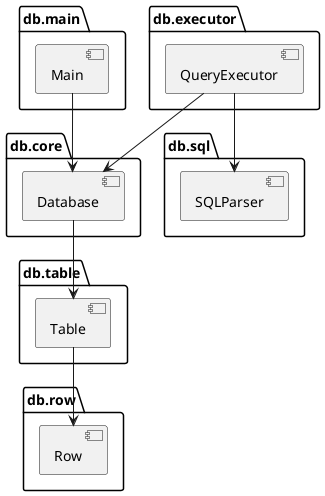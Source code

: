 @startuml

package "db.core" {
    [Database]
}

package "db.table" {
    [Table]
}

package "db.row" {
    [Row]
}

package "db.sql" {
    [SQLParser]
}

package "db.executor" {
    [QueryExecutor]
}

package "db.main" {
    [Main]
}

[Database] --> [Table]
[Table] --> [Row]
[QueryExecutor] --> [Database]
[QueryExecutor] --> [SQLParser]
[Main] --> [Database]

@enduml
